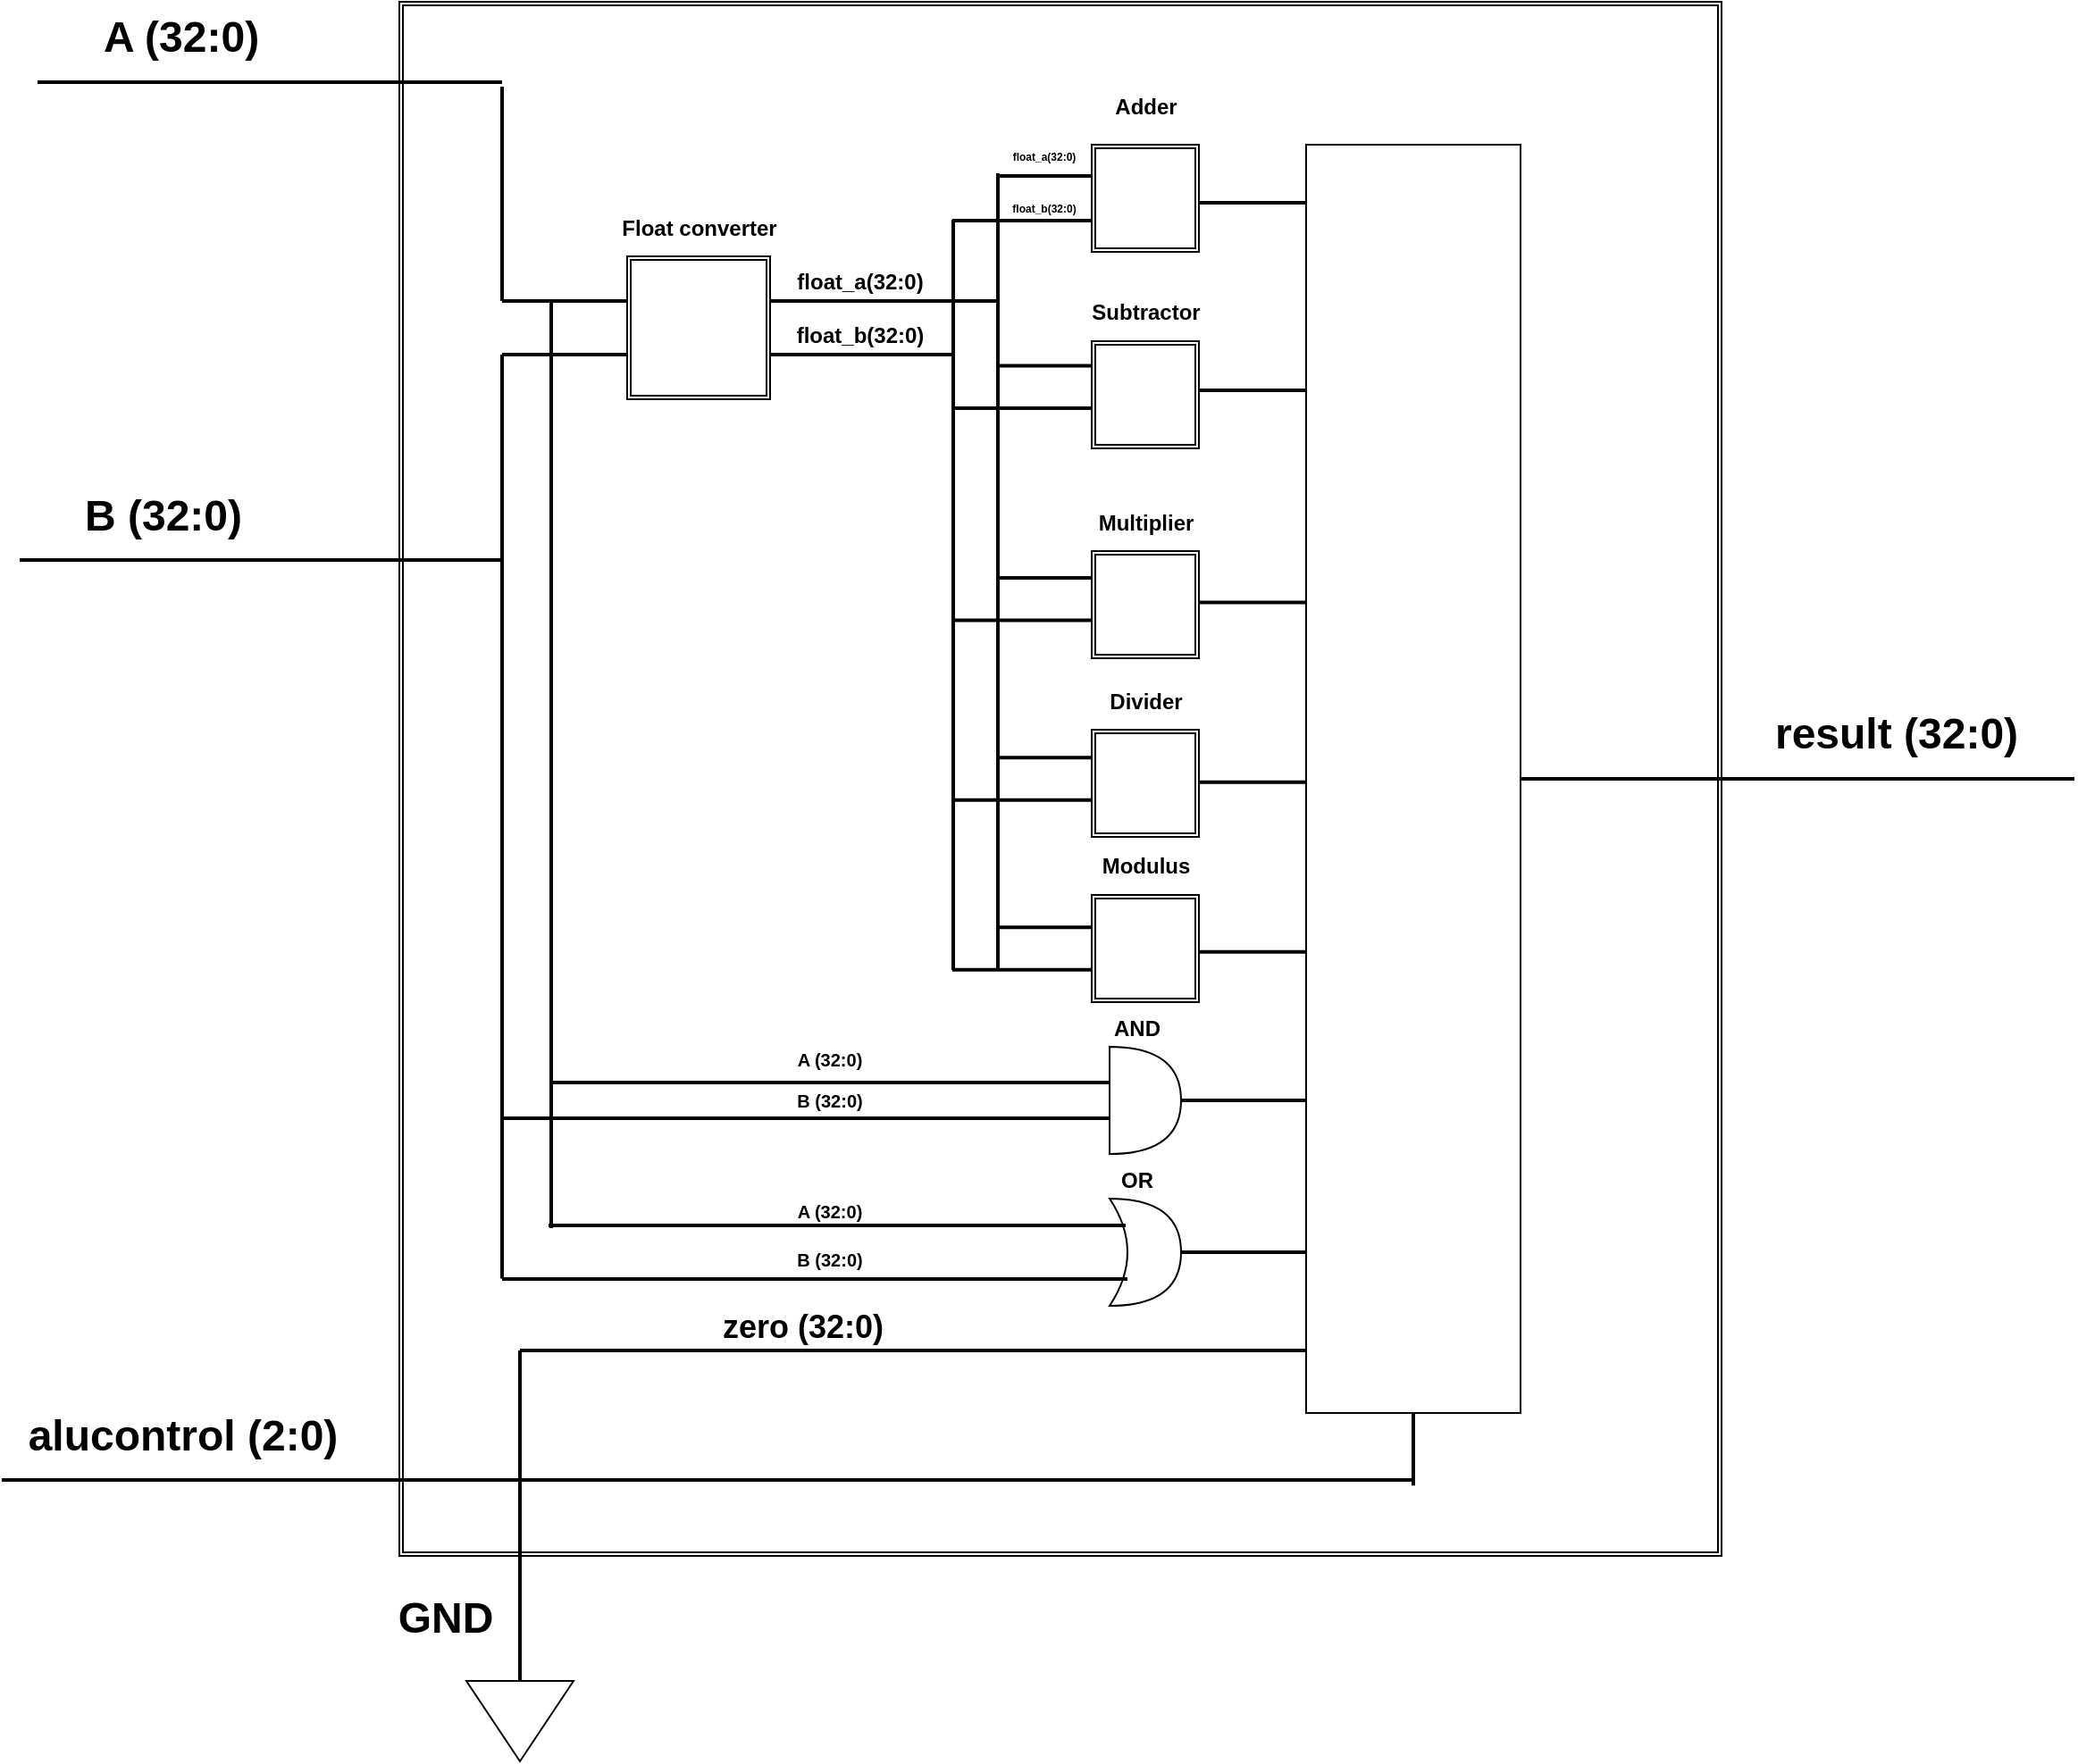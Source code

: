 <mxfile version="14.6.1" type="device"><diagram name="Page-1" id="099fd60b-425b-db50-ffb0-6b813814b670"><mxGraphModel dx="2031" dy="1007" grid="1" gridSize="10" guides="1" tooltips="1" connect="1" arrows="1" fold="1" page="1" pageScale="1" pageWidth="850" pageHeight="1100" background="#ffffff" math="0" shadow="0"><root><mxCell id="0"/><mxCell id="1" parent="0"/><mxCell id="M37Ea24Q0ZiQS8y7wtIs-2" value="" style="shape=ext;double=1;rounded=0;whiteSpace=wrap;html=1;" vertex="1" parent="1"><mxGeometry x="272.5" y="270" width="740" height="870" as="geometry"/></mxCell><mxCell id="M37Ea24Q0ZiQS8y7wtIs-3" value="" style="line;strokeWidth=2;html=1;" vertex="1" parent="1"><mxGeometry x="70" y="310" width="260" height="10" as="geometry"/></mxCell><mxCell id="M37Ea24Q0ZiQS8y7wtIs-4" value="" style="line;strokeWidth=2;html=1;" vertex="1" parent="1"><mxGeometry x="60" y="577.5" width="270" height="10" as="geometry"/></mxCell><mxCell id="M37Ea24Q0ZiQS8y7wtIs-5" value="" style="line;strokeWidth=2;html=1;" vertex="1" parent="1"><mxGeometry x="50" y="1092.5" width="790" height="10" as="geometry"/></mxCell><mxCell id="M37Ea24Q0ZiQS8y7wtIs-6" value="A (32:0)" style="text;strokeColor=none;fillColor=none;html=1;fontSize=24;fontStyle=1;verticalAlign=middle;align=center;" vertex="1" parent="1"><mxGeometry x="100" y="270" width="100" height="40" as="geometry"/></mxCell><mxCell id="M37Ea24Q0ZiQS8y7wtIs-7" value="B (32:0)" style="text;strokeColor=none;fillColor=none;html=1;fontSize=24;fontStyle=1;verticalAlign=middle;align=center;" vertex="1" parent="1"><mxGeometry x="90" y="537.5" width="100" height="40" as="geometry"/></mxCell><mxCell id="M37Ea24Q0ZiQS8y7wtIs-8" value="alucontrol (2:0)" style="text;strokeColor=none;fillColor=none;html=1;fontSize=24;fontStyle=1;verticalAlign=middle;align=center;" vertex="1" parent="1"><mxGeometry x="101.25" y="1052.5" width="100" height="40" as="geometry"/></mxCell><mxCell id="M37Ea24Q0ZiQS8y7wtIs-9" value="" style="line;strokeWidth=2;html=1;" vertex="1" parent="1"><mxGeometry x="900" y="700" width="310" height="10" as="geometry"/></mxCell><mxCell id="M37Ea24Q0ZiQS8y7wtIs-10" value="result (32:0)" style="text;strokeColor=none;fillColor=none;html=1;fontSize=24;fontStyle=1;verticalAlign=middle;align=center;" vertex="1" parent="1"><mxGeometry x="1060" y="660" width="100" height="40" as="geometry"/></mxCell><mxCell id="M37Ea24Q0ZiQS8y7wtIs-16" value="&lt;font style=&quot;font-size: 18px&quot;&gt;zero (32:0)&lt;/font&gt;" style="text;strokeColor=none;fillColor=none;html=1;fontSize=24;fontStyle=1;verticalAlign=middle;align=center;" vertex="1" parent="1"><mxGeometry x="447.5" y="990" width="100" height="40" as="geometry"/></mxCell><mxCell id="M37Ea24Q0ZiQS8y7wtIs-17" value="GND" style="text;strokeColor=none;fillColor=none;html=1;fontSize=24;fontStyle=1;verticalAlign=middle;align=center;" vertex="1" parent="1"><mxGeometry x="272.5" y="1160" width="50" height="30" as="geometry"/></mxCell><mxCell id="M37Ea24Q0ZiQS8y7wtIs-18" value="" style="shape=ext;double=1;whiteSpace=wrap;html=1;aspect=fixed;" vertex="1" parent="1"><mxGeometry x="400" y="412.5" width="80" height="80" as="geometry"/></mxCell><mxCell id="M37Ea24Q0ZiQS8y7wtIs-19" value="&lt;font style=&quot;font-size: 12px&quot;&gt;Float converter&lt;/font&gt;" style="text;strokeColor=none;fillColor=none;html=1;fontSize=24;fontStyle=1;verticalAlign=middle;align=center;" vertex="1" parent="1"><mxGeometry x="390" y="372.5" width="100" height="40" as="geometry"/></mxCell><mxCell id="M37Ea24Q0ZiQS8y7wtIs-20" value="" style="shape=ext;double=1;whiteSpace=wrap;html=1;aspect=fixed;" vertex="1" parent="1"><mxGeometry x="660" y="350" width="60" height="60" as="geometry"/></mxCell><mxCell id="M37Ea24Q0ZiQS8y7wtIs-21" value="&lt;font style=&quot;font-size: 12px&quot;&gt;Adder&lt;/font&gt;" style="text;strokeColor=none;fillColor=none;html=1;fontSize=24;fontStyle=1;verticalAlign=middle;align=center;" vertex="1" parent="1"><mxGeometry x="650" y="310" width="80" height="30" as="geometry"/></mxCell><mxCell id="M37Ea24Q0ZiQS8y7wtIs-22" value="" style="shape=ext;double=1;whiteSpace=wrap;html=1;aspect=fixed;" vertex="1" parent="1"><mxGeometry x="660" y="460" width="60" height="60" as="geometry"/></mxCell><mxCell id="M37Ea24Q0ZiQS8y7wtIs-23" value="&lt;font style=&quot;font-size: 12px&quot;&gt;Subtractor&lt;/font&gt;" style="text;strokeColor=none;fillColor=none;html=1;fontSize=24;fontStyle=1;verticalAlign=middle;align=center;" vertex="1" parent="1"><mxGeometry x="640" y="420" width="100" height="40" as="geometry"/></mxCell><mxCell id="M37Ea24Q0ZiQS8y7wtIs-24" value="" style="shape=ext;double=1;whiteSpace=wrap;html=1;aspect=fixed;" vertex="1" parent="1"><mxGeometry x="660" y="577.5" width="60" height="60" as="geometry"/></mxCell><mxCell id="M37Ea24Q0ZiQS8y7wtIs-25" value="&lt;font style=&quot;font-size: 12px&quot;&gt;Multiplier&lt;/font&gt;" style="text;strokeColor=none;fillColor=none;html=1;fontSize=24;fontStyle=1;verticalAlign=middle;align=center;" vertex="1" parent="1"><mxGeometry x="640" y="537.5" width="100" height="40" as="geometry"/></mxCell><mxCell id="M37Ea24Q0ZiQS8y7wtIs-26" value="" style="line;strokeWidth=2;html=1;" vertex="1" parent="1"><mxGeometry x="330" y="432.5" width="70" height="10" as="geometry"/></mxCell><mxCell id="M37Ea24Q0ZiQS8y7wtIs-27" value="" style="line;strokeWidth=2;html=1;" vertex="1" parent="1"><mxGeometry x="330" y="462.5" width="70" height="10" as="geometry"/></mxCell><mxCell id="M37Ea24Q0ZiQS8y7wtIs-28" value="" style="line;strokeWidth=2;html=1;rotation=90;" vertex="1" parent="1"><mxGeometry x="270" y="372.5" width="120" height="10" as="geometry"/></mxCell><mxCell id="M37Ea24Q0ZiQS8y7wtIs-30" value="" style="line;strokeWidth=2;html=1;rotation=90;" vertex="1" parent="1"><mxGeometry x="272.5" y="520" width="115" height="10" as="geometry"/></mxCell><mxCell id="M37Ea24Q0ZiQS8y7wtIs-31" value="" style="line;strokeWidth=2;html=1;" vertex="1" parent="1"><mxGeometry x="480" y="432.5" width="128" height="10" as="geometry"/></mxCell><mxCell id="M37Ea24Q0ZiQS8y7wtIs-32" value="" style="line;strokeWidth=2;html=1;" vertex="1" parent="1"><mxGeometry x="480" y="462.5" width="102" height="10" as="geometry"/></mxCell><mxCell id="M37Ea24Q0ZiQS8y7wtIs-33" value="&lt;font style=&quot;font-size: 12px&quot;&gt;float_a(32:0)&lt;/font&gt;" style="text;strokeColor=none;fillColor=none;html=1;fontSize=24;fontStyle=1;verticalAlign=middle;align=center;" vertex="1" parent="1"><mxGeometry x="480" y="402.5" width="100" height="40" as="geometry"/></mxCell><mxCell id="M37Ea24Q0ZiQS8y7wtIs-34" value="&lt;font style=&quot;font-size: 12px&quot;&gt;float_b(32:0)&lt;/font&gt;" style="text;strokeColor=none;fillColor=none;html=1;fontSize=24;fontStyle=1;verticalAlign=middle;align=center;" vertex="1" parent="1"><mxGeometry x="480" y="436.25" width="100" height="32.5" as="geometry"/></mxCell><mxCell id="M37Ea24Q0ZiQS8y7wtIs-36" value="" style="rounded=0;whiteSpace=wrap;html=1;" vertex="1" parent="1"><mxGeometry x="780" y="350" width="120" height="710" as="geometry"/></mxCell><mxCell id="M37Ea24Q0ZiQS8y7wtIs-45" value="" style="shape=or;whiteSpace=wrap;html=1;" vertex="1" parent="1"><mxGeometry x="670" y="855" width="40" height="60" as="geometry"/></mxCell><mxCell id="M37Ea24Q0ZiQS8y7wtIs-46" value="" style="shape=xor;whiteSpace=wrap;html=1;" vertex="1" parent="1"><mxGeometry x="670" y="940" width="40" height="60" as="geometry"/></mxCell><mxCell id="M37Ea24Q0ZiQS8y7wtIs-47" value="" style="shape=ext;double=1;whiteSpace=wrap;html=1;aspect=fixed;" vertex="1" parent="1"><mxGeometry x="660" y="677.5" width="60" height="60" as="geometry"/></mxCell><mxCell id="M37Ea24Q0ZiQS8y7wtIs-48" value="&lt;font style=&quot;font-size: 12px&quot;&gt;Divider&lt;/font&gt;" style="text;strokeColor=none;fillColor=none;html=1;fontSize=24;fontStyle=1;verticalAlign=middle;align=center;" vertex="1" parent="1"><mxGeometry x="640" y="637.5" width="100" height="40" as="geometry"/></mxCell><mxCell id="M37Ea24Q0ZiQS8y7wtIs-50" value="" style="shape=ext;double=1;whiteSpace=wrap;html=1;aspect=fixed;" vertex="1" parent="1"><mxGeometry x="660" y="770" width="60" height="60" as="geometry"/></mxCell><mxCell id="M37Ea24Q0ZiQS8y7wtIs-51" value="&lt;font style=&quot;font-size: 12px&quot;&gt;Modulus&lt;/font&gt;" style="text;strokeColor=none;fillColor=none;html=1;fontSize=24;fontStyle=1;verticalAlign=middle;align=center;" vertex="1" parent="1"><mxGeometry x="640" y="730" width="100" height="40" as="geometry"/></mxCell><mxCell id="M37Ea24Q0ZiQS8y7wtIs-52" value="" style="line;strokeWidth=2;html=1;" vertex="1" parent="1"><mxGeometry x="340" y="1020" width="440" height="10" as="geometry"/></mxCell><mxCell id="M37Ea24Q0ZiQS8y7wtIs-54" value="" style="line;strokeWidth=2;html=1;rotation=90;" vertex="1" parent="1"><mxGeometry x="243.75" y="1116.25" width="192.5" height="10" as="geometry"/></mxCell><mxCell id="M37Ea24Q0ZiQS8y7wtIs-55" value="" style="line;strokeWidth=2;html=1;" vertex="1" parent="1"><mxGeometry x="640" y="870" width="30" height="10" as="geometry"/></mxCell><mxCell id="M37Ea24Q0ZiQS8y7wtIs-56" value="" style="line;strokeWidth=2;html=1;" vertex="1" parent="1"><mxGeometry x="640" y="890" width="30" height="10" as="geometry"/></mxCell><mxCell id="M37Ea24Q0ZiQS8y7wtIs-58" value="" style="line;strokeWidth=2;html=1;" vertex="1" parent="1"><mxGeometry x="650" y="980" width="30" height="10" as="geometry"/></mxCell><mxCell id="M37Ea24Q0ZiQS8y7wtIs-59" value="" style="line;strokeWidth=2;html=1;rotation=90;" vertex="1" parent="1"><mxGeometry x="372.5" y="597" width="420" height="10" as="geometry"/></mxCell><mxCell id="M37Ea24Q0ZiQS8y7wtIs-60" value="" style="line;strokeWidth=2;html=1;rotation=90;" vertex="1" parent="1"><mxGeometry x="384.37" y="584.13" width="446.25" height="10" as="geometry"/></mxCell><mxCell id="M37Ea24Q0ZiQS8y7wtIs-61" value="" style="line;strokeWidth=2;html=1;" vertex="1" parent="1"><mxGeometry x="607" y="362.5" width="53" height="10" as="geometry"/></mxCell><mxCell id="M37Ea24Q0ZiQS8y7wtIs-62" value="" style="line;strokeWidth=2;html=1;" vertex="1" parent="1"><mxGeometry x="582" y="387.5" width="78" height="10" as="geometry"/></mxCell><mxCell id="M37Ea24Q0ZiQS8y7wtIs-65" value="" style="line;strokeWidth=2;html=1;" vertex="1" parent="1"><mxGeometry x="607" y="468.75" width="53" height="10" as="geometry"/></mxCell><mxCell id="M37Ea24Q0ZiQS8y7wtIs-66" value="" style="line;strokeWidth=2;html=1;" vertex="1" parent="1"><mxGeometry x="582" y="492.5" width="78" height="10" as="geometry"/></mxCell><mxCell id="M37Ea24Q0ZiQS8y7wtIs-67" value="" style="line;strokeWidth=2;html=1;" vertex="1" parent="1"><mxGeometry x="607" y="587.5" width="53" height="10" as="geometry"/></mxCell><mxCell id="M37Ea24Q0ZiQS8y7wtIs-68" value="" style="line;strokeWidth=2;html=1;" vertex="1" parent="1"><mxGeometry x="582" y="611.25" width="78" height="10" as="geometry"/></mxCell><mxCell id="M37Ea24Q0ZiQS8y7wtIs-69" value="" style="line;strokeWidth=2;html=1;" vertex="1" parent="1"><mxGeometry x="607" y="688.13" width="53" height="10" as="geometry"/></mxCell><mxCell id="M37Ea24Q0ZiQS8y7wtIs-70" value="" style="line;strokeWidth=2;html=1;" vertex="1" parent="1"><mxGeometry x="582" y="711.88" width="78" height="10" as="geometry"/></mxCell><mxCell id="M37Ea24Q0ZiQS8y7wtIs-71" value="" style="line;strokeWidth=2;html=1;" vertex="1" parent="1"><mxGeometry x="607" y="783.13" width="53" height="10" as="geometry"/></mxCell><mxCell id="M37Ea24Q0ZiQS8y7wtIs-72" value="" style="line;strokeWidth=2;html=1;" vertex="1" parent="1"><mxGeometry x="582" y="806.88" width="78" height="10" as="geometry"/></mxCell><mxCell id="M37Ea24Q0ZiQS8y7wtIs-75" value="" style="line;strokeWidth=2;html=1;rotation=-90;" vertex="1" parent="1"><mxGeometry x="819.69" y="1075.32" width="40.63" height="10" as="geometry"/></mxCell><mxCell id="M37Ea24Q0ZiQS8y7wtIs-76" value="" style="line;strokeWidth=2;html=1;" vertex="1" parent="1"><mxGeometry x="330" y="890" width="330" height="10" as="geometry"/></mxCell><mxCell id="M37Ea24Q0ZiQS8y7wtIs-77" value="" style="line;strokeWidth=2;html=1;" vertex="1" parent="1"><mxGeometry x="330" y="980" width="335" height="10" as="geometry"/></mxCell><mxCell id="M37Ea24Q0ZiQS8y7wtIs-78" value="" style="line;strokeWidth=2;html=1;rotation=-90;" vertex="1" parent="1"><mxGeometry x="128.91" y="778.6" width="402.19" height="10" as="geometry"/></mxCell><mxCell id="M37Ea24Q0ZiQS8y7wtIs-79" value="" style="line;strokeWidth=2;html=1;rotation=90;" vertex="1" parent="1"><mxGeometry x="97.52" y="691.52" width="519.98" height="10" as="geometry"/></mxCell><mxCell id="M37Ea24Q0ZiQS8y7wtIs-80" value="" style="line;strokeWidth=2;html=1;" vertex="1" parent="1"><mxGeometry x="356" y="950" width="323" height="10" as="geometry"/></mxCell><mxCell id="M37Ea24Q0ZiQS8y7wtIs-82" value="" style="line;strokeWidth=2;html=1;" vertex="1" parent="1"><mxGeometry x="357" y="870" width="305" height="10" as="geometry"/></mxCell><mxCell id="M37Ea24Q0ZiQS8y7wtIs-85" value="" style="line;strokeWidth=2;html=1;" vertex="1" parent="1"><mxGeometry x="720" y="377.5" width="60" height="10" as="geometry"/></mxCell><mxCell id="M37Ea24Q0ZiQS8y7wtIs-86" value="" style="line;strokeWidth=2;html=1;" vertex="1" parent="1"><mxGeometry x="720" y="482.5" width="60" height="10" as="geometry"/></mxCell><mxCell id="M37Ea24Q0ZiQS8y7wtIs-87" value="" style="line;strokeWidth=2;html=1;" vertex="1" parent="1"><mxGeometry x="720" y="601.25" width="60" height="10" as="geometry"/></mxCell><mxCell id="M37Ea24Q0ZiQS8y7wtIs-88" value="" style="line;strokeWidth=2;html=1;" vertex="1" parent="1"><mxGeometry x="720" y="701.88" width="60" height="10" as="geometry"/></mxCell><mxCell id="M37Ea24Q0ZiQS8y7wtIs-89" value="" style="line;strokeWidth=2;html=1;" vertex="1" parent="1"><mxGeometry x="720" y="796.88" width="60" height="10" as="geometry"/></mxCell><mxCell id="M37Ea24Q0ZiQS8y7wtIs-90" value="" style="line;strokeWidth=2;html=1;" vertex="1" parent="1"><mxGeometry x="710" y="880" width="70" height="10" as="geometry"/></mxCell><mxCell id="M37Ea24Q0ZiQS8y7wtIs-91" value="" style="line;strokeWidth=2;html=1;" vertex="1" parent="1"><mxGeometry x="710" y="965" width="70" height="10" as="geometry"/></mxCell><mxCell id="M37Ea24Q0ZiQS8y7wtIs-92" value="&lt;font style=&quot;font-size: 10px&quot;&gt;A (32:0)&lt;/font&gt;" style="text;strokeColor=none;fillColor=none;html=1;fontSize=24;fontStyle=1;verticalAlign=middle;align=center;" vertex="1" parent="1"><mxGeometry x="490" y="855" width="45" height="6.88" as="geometry"/></mxCell><mxCell id="M37Ea24Q0ZiQS8y7wtIs-94" value="&lt;font style=&quot;font-size: 10px&quot;&gt;A (32:0)&lt;/font&gt;" style="text;strokeColor=none;fillColor=none;html=1;fontSize=24;fontStyle=1;verticalAlign=middle;align=center;" vertex="1" parent="1"><mxGeometry x="490" y="940" width="45" height="6.88" as="geometry"/></mxCell><mxCell id="M37Ea24Q0ZiQS8y7wtIs-95" value="&lt;font style=&quot;font-size: 10px&quot;&gt;B (32:0)&lt;/font&gt;" style="text;strokeColor=none;fillColor=none;html=1;fontSize=24;fontStyle=1;verticalAlign=middle;align=center;" vertex="1" parent="1"><mxGeometry x="490" y="878" width="45" height="6.88" as="geometry"/></mxCell><mxCell id="M37Ea24Q0ZiQS8y7wtIs-96" value="&lt;font style=&quot;font-size: 10px&quot;&gt;B (32:0)&lt;/font&gt;" style="text;strokeColor=none;fillColor=none;html=1;fontSize=24;fontStyle=1;verticalAlign=middle;align=center;" vertex="1" parent="1"><mxGeometry x="490" y="966.56" width="45" height="6.88" as="geometry"/></mxCell><mxCell id="M37Ea24Q0ZiQS8y7wtIs-97" value="&lt;font style=&quot;font-size: 6px&quot;&gt;float_a(32:0)&lt;/font&gt;" style="text;strokeColor=none;fillColor=none;html=1;fontSize=24;fontStyle=1;verticalAlign=middle;align=center;" vertex="1" parent="1"><mxGeometry x="612.5" y="340" width="40" height="22.5" as="geometry"/></mxCell><mxCell id="M37Ea24Q0ZiQS8y7wtIs-98" value="&lt;font style=&quot;font-size: 6px&quot;&gt;float_b(32:0)&lt;/font&gt;" style="text;strokeColor=none;fillColor=none;html=1;fontSize=24;fontStyle=1;verticalAlign=middle;align=center;" vertex="1" parent="1"><mxGeometry x="610" y="374.06" width="45" height="11.88" as="geometry"/></mxCell><mxCell id="M37Ea24Q0ZiQS8y7wtIs-99" value="&lt;font style=&quot;font-size: 12px&quot;&gt;AND&lt;/font&gt;" style="text;strokeColor=none;fillColor=none;html=1;fontSize=24;fontStyle=1;verticalAlign=middle;align=center;" vertex="1" parent="1"><mxGeometry x="650" y="830" width="70" height="21.88" as="geometry"/></mxCell><mxCell id="M37Ea24Q0ZiQS8y7wtIs-100" value="&lt;font style=&quot;font-size: 12px&quot;&gt;OR&lt;/font&gt;" style="text;strokeColor=none;fillColor=none;html=1;fontSize=24;fontStyle=1;verticalAlign=middle;align=center;" vertex="1" parent="1"><mxGeometry x="650" y="915" width="70" height="21.88" as="geometry"/></mxCell><mxCell id="M37Ea24Q0ZiQS8y7wtIs-101" value="" style="triangle;whiteSpace=wrap;html=1;rotation=90;" vertex="1" parent="1"><mxGeometry x="317.5" y="1202.5" width="45" height="60" as="geometry"/></mxCell></root></mxGraphModel></diagram></mxfile>